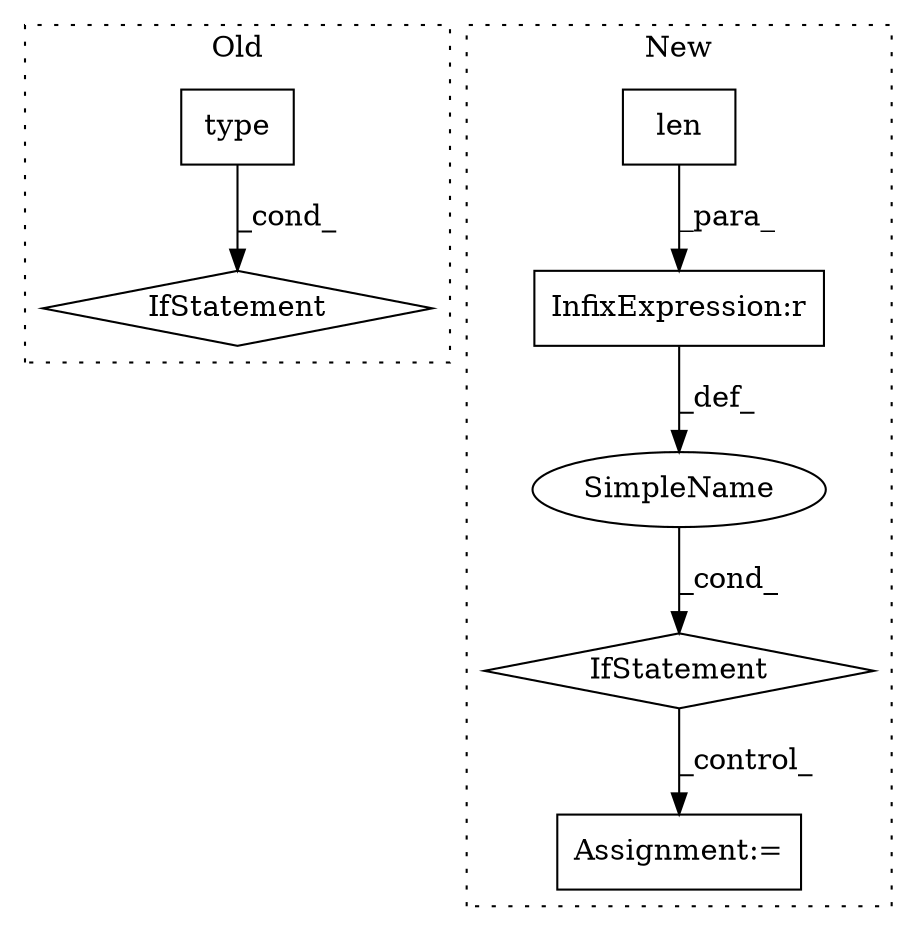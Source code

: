 digraph G {
subgraph cluster0 {
1 [label="type" a="32" s="2574,2596" l="5,1" shape="box"];
7 [label="IfStatement" a="25" s="2635" l="3" shape="diamond"];
label = "Old";
style="dotted";
}
subgraph cluster1 {
2 [label="len" a="32" s="2778,2806" l="4,1" shape="box"];
3 [label="IfStatement" a="25" s="2774,2825" l="4,2" shape="diamond"];
4 [label="Assignment:=" a="7" s="2838" l="1" shape="box"];
5 [label="SimpleName" a="42" s="" l="" shape="ellipse"];
6 [label="InfixExpression:r" a="27" s="2807" l="4" shape="box"];
label = "New";
style="dotted";
}
1 -> 7 [label="_cond_"];
2 -> 6 [label="_para_"];
3 -> 4 [label="_control_"];
5 -> 3 [label="_cond_"];
6 -> 5 [label="_def_"];
}